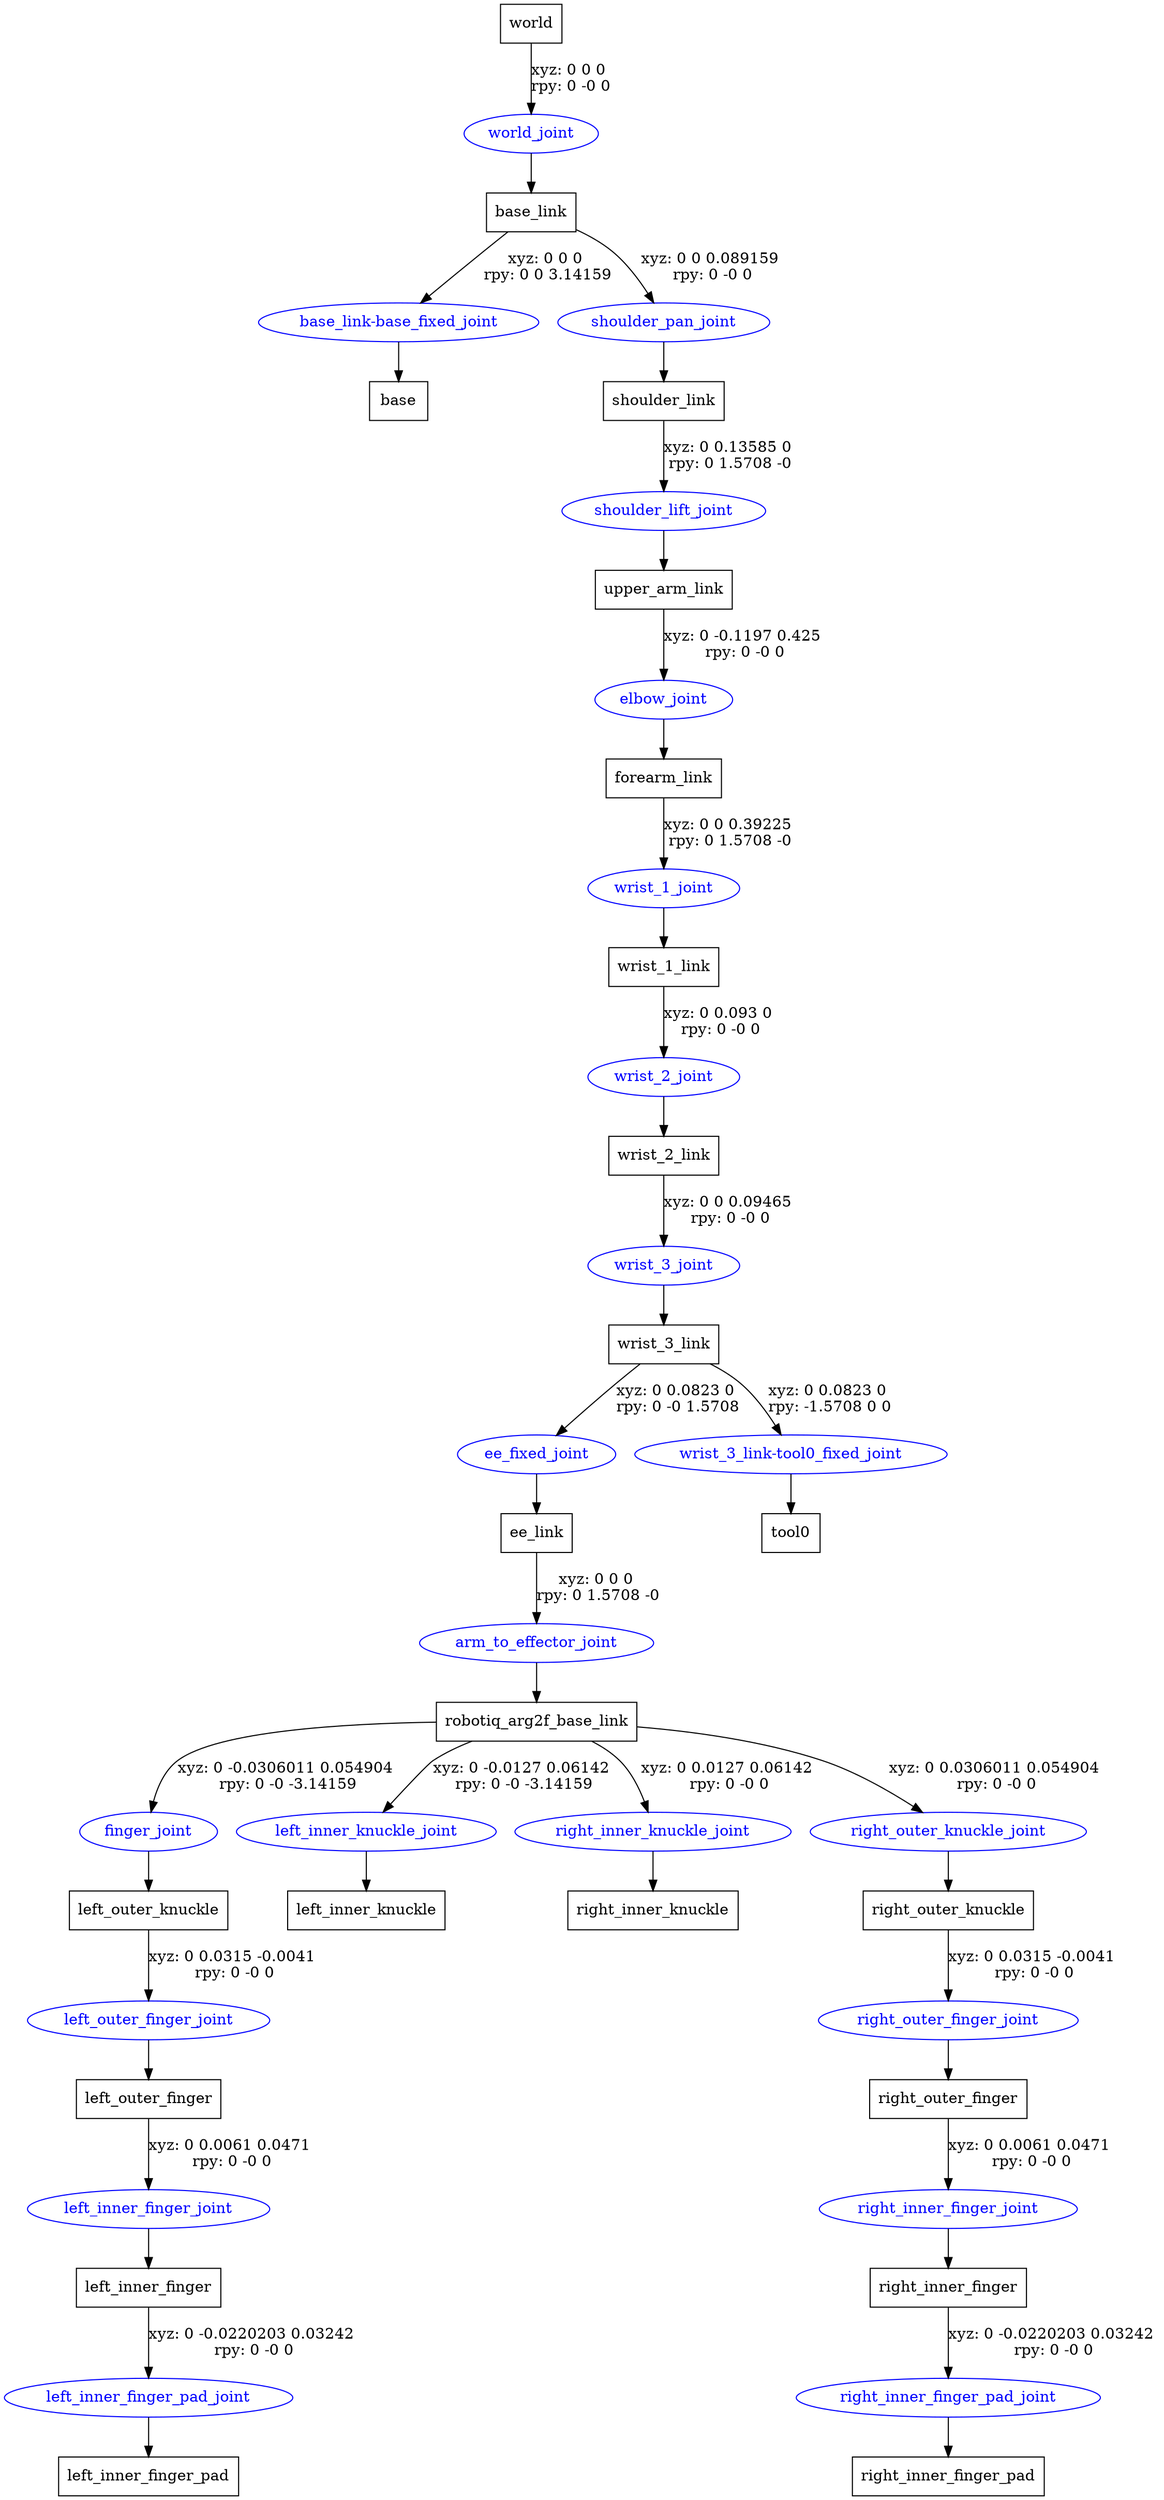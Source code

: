 digraph G {
node [shape=box];
"world" [label="world"];
"base_link" [label="base_link"];
"base" [label="base"];
"shoulder_link" [label="shoulder_link"];
"upper_arm_link" [label="upper_arm_link"];
"forearm_link" [label="forearm_link"];
"wrist_1_link" [label="wrist_1_link"];
"wrist_2_link" [label="wrist_2_link"];
"wrist_3_link" [label="wrist_3_link"];
"ee_link" [label="ee_link"];
"robotiq_arg2f_base_link" [label="robotiq_arg2f_base_link"];
"left_outer_knuckle" [label="left_outer_knuckle"];
"left_outer_finger" [label="left_outer_finger"];
"left_inner_finger" [label="left_inner_finger"];
"left_inner_finger_pad" [label="left_inner_finger_pad"];
"left_inner_knuckle" [label="left_inner_knuckle"];
"right_inner_knuckle" [label="right_inner_knuckle"];
"right_outer_knuckle" [label="right_outer_knuckle"];
"right_outer_finger" [label="right_outer_finger"];
"right_inner_finger" [label="right_inner_finger"];
"right_inner_finger_pad" [label="right_inner_finger_pad"];
"tool0" [label="tool0"];
node [shape=ellipse, color=blue, fontcolor=blue];
"world" -> "world_joint" [label="xyz: 0 0 0 \nrpy: 0 -0 0"]
"world_joint" -> "base_link"
"base_link" -> "base_link-base_fixed_joint" [label="xyz: 0 0 0 \nrpy: 0 0 3.14159"]
"base_link-base_fixed_joint" -> "base"
"base_link" -> "shoulder_pan_joint" [label="xyz: 0 0 0.089159 \nrpy: 0 -0 0"]
"shoulder_pan_joint" -> "shoulder_link"
"shoulder_link" -> "shoulder_lift_joint" [label="xyz: 0 0.13585 0 \nrpy: 0 1.5708 -0"]
"shoulder_lift_joint" -> "upper_arm_link"
"upper_arm_link" -> "elbow_joint" [label="xyz: 0 -0.1197 0.425 \nrpy: 0 -0 0"]
"elbow_joint" -> "forearm_link"
"forearm_link" -> "wrist_1_joint" [label="xyz: 0 0 0.39225 \nrpy: 0 1.5708 -0"]
"wrist_1_joint" -> "wrist_1_link"
"wrist_1_link" -> "wrist_2_joint" [label="xyz: 0 0.093 0 \nrpy: 0 -0 0"]
"wrist_2_joint" -> "wrist_2_link"
"wrist_2_link" -> "wrist_3_joint" [label="xyz: 0 0 0.09465 \nrpy: 0 -0 0"]
"wrist_3_joint" -> "wrist_3_link"
"wrist_3_link" -> "ee_fixed_joint" [label="xyz: 0 0.0823 0 \nrpy: 0 -0 1.5708"]
"ee_fixed_joint" -> "ee_link"
"ee_link" -> "arm_to_effector_joint" [label="xyz: 0 0 0 \nrpy: 0 1.5708 -0"]
"arm_to_effector_joint" -> "robotiq_arg2f_base_link"
"robotiq_arg2f_base_link" -> "finger_joint" [label="xyz: 0 -0.0306011 0.054904 \nrpy: 0 -0 -3.14159"]
"finger_joint" -> "left_outer_knuckle"
"left_outer_knuckle" -> "left_outer_finger_joint" [label="xyz: 0 0.0315 -0.0041 \nrpy: 0 -0 0"]
"left_outer_finger_joint" -> "left_outer_finger"
"left_outer_finger" -> "left_inner_finger_joint" [label="xyz: 0 0.0061 0.0471 \nrpy: 0 -0 0"]
"left_inner_finger_joint" -> "left_inner_finger"
"left_inner_finger" -> "left_inner_finger_pad_joint" [label="xyz: 0 -0.0220203 0.03242 \nrpy: 0 -0 0"]
"left_inner_finger_pad_joint" -> "left_inner_finger_pad"
"robotiq_arg2f_base_link" -> "left_inner_knuckle_joint" [label="xyz: 0 -0.0127 0.06142 \nrpy: 0 -0 -3.14159"]
"left_inner_knuckle_joint" -> "left_inner_knuckle"
"robotiq_arg2f_base_link" -> "right_inner_knuckle_joint" [label="xyz: 0 0.0127 0.06142 \nrpy: 0 -0 0"]
"right_inner_knuckle_joint" -> "right_inner_knuckle"
"robotiq_arg2f_base_link" -> "right_outer_knuckle_joint" [label="xyz: 0 0.0306011 0.054904 \nrpy: 0 -0 0"]
"right_outer_knuckle_joint" -> "right_outer_knuckle"
"right_outer_knuckle" -> "right_outer_finger_joint" [label="xyz: 0 0.0315 -0.0041 \nrpy: 0 -0 0"]
"right_outer_finger_joint" -> "right_outer_finger"
"right_outer_finger" -> "right_inner_finger_joint" [label="xyz: 0 0.0061 0.0471 \nrpy: 0 -0 0"]
"right_inner_finger_joint" -> "right_inner_finger"
"right_inner_finger" -> "right_inner_finger_pad_joint" [label="xyz: 0 -0.0220203 0.03242 \nrpy: 0 -0 0"]
"right_inner_finger_pad_joint" -> "right_inner_finger_pad"
"wrist_3_link" -> "wrist_3_link-tool0_fixed_joint" [label="xyz: 0 0.0823 0 \nrpy: -1.5708 0 0"]
"wrist_3_link-tool0_fixed_joint" -> "tool0"
}
